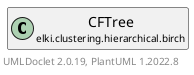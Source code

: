 @startuml
    remove .*\.(Instance|Par|Parameterizer|Factory)$
    set namespaceSeparator none
    hide empty fields
    hide empty methods

    class "<size:14>CFTree.Factory\n<size:10>elki.clustering.hierarchical.birch" as elki.clustering.hierarchical.birch.CFTree.Factory [[CFTree.Factory.html]] {
        ~distance: BIRCHDistance
        ~absorption: BIRCHAbsorptionCriterion
        ~threshold: double
        ~branchingFactor: int
        ~maxleaves: double
        +Factory(BIRCHDistance, BIRCHAbsorptionCriterion, double, int, double)
        +newTree(DBIDs, Relation<? extends NumberVector>): CFTree
    }

    class "<size:14>CFTree\n<size:10>elki.clustering.hierarchical.birch" as elki.clustering.hierarchical.birch.CFTree [[CFTree.html]]
    class "<size:14>CFTree.Factory.Par\n<size:10>elki.clustering.hierarchical.birch" as elki.clustering.hierarchical.birch.CFTree.Factory.Par [[CFTree.Factory.Par.html]]

    elki.clustering.hierarchical.birch.CFTree +-- elki.clustering.hierarchical.birch.CFTree.Factory
    elki.clustering.hierarchical.birch.CFTree.Factory +-- elki.clustering.hierarchical.birch.CFTree.Factory.Par

    center footer UMLDoclet 2.0.19, PlantUML 1.2022.8
@enduml
